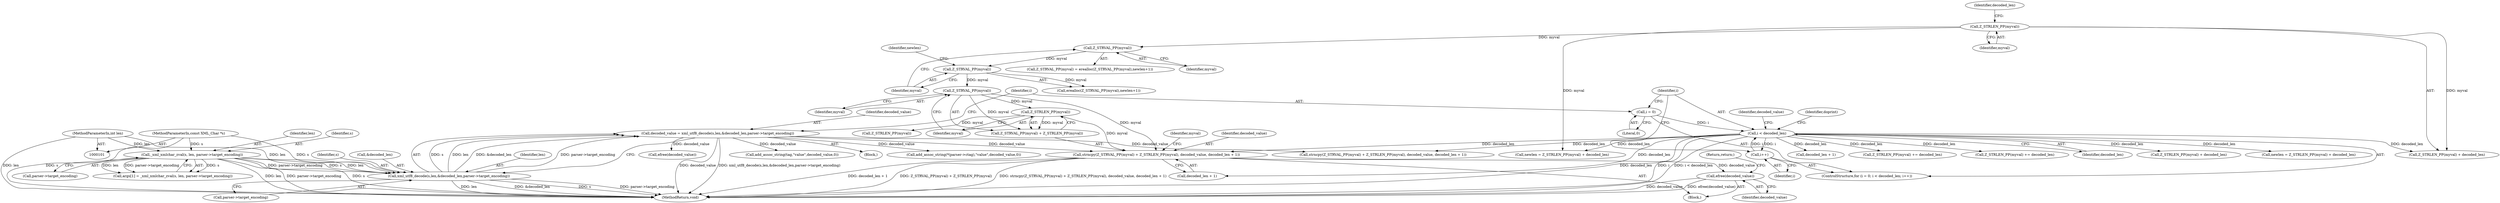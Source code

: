 digraph "0_php_dccda88f27a084bcbbb30198ace12b4e7ae961cc_4@API" {
"1000364" [label="(Call,strncpy(Z_STRVAL_PP(myval) + Z_STRLEN_PP(myval), decoded_value, decoded_len + 1))"];
"1000366" [label="(Call,Z_STRVAL_PP(myval))"];
"1000359" [label="(Call,Z_STRVAL_PP(myval))"];
"1000356" [label="(Call,Z_STRVAL_PP(myval))"];
"1000352" [label="(Call,Z_STRLEN_PP(myval))"];
"1000368" [label="(Call,Z_STRLEN_PP(myval))"];
"1000169" [label="(Call,decoded_value = xml_utf8_decode(s,len,&decoded_len,parser->target_encoding))"];
"1000171" [label="(Call,xml_utf8_decode(s,len,&decoded_len,parser->target_encoding))"];
"1000134" [label="(Call,_xml_xmlchar_zval(s, len, parser->target_encoding))"];
"1000103" [label="(MethodParameterIn,const XML_Char *s)"];
"1000104" [label="(MethodParameterIn,int len)"];
"1000183" [label="(Call,i < decoded_len)"];
"1000186" [label="(Call,i++)"];
"1000180" [label="(Call,i = 0)"];
"1000378" [label="(Call,efree(decoded_value))"];
"1000182" [label="(Literal,0)"];
"1000179" [label="(ControlStructure,for (i = 0; i < decoded_len; i++))"];
"1000370" [label="(Identifier,decoded_value)"];
"1000355" [label="(Call,Z_STRVAL_PP(myval) = erealloc(Z_STRVAL_PP(myval),newlen+1))"];
"1000374" [label="(Call,Z_STRLEN_PP(myval) += decoded_len)"];
"1000349" [label="(Call,newlen = Z_STRLEN_PP(myval) + decoded_len)"];
"1000362" [label="(Identifier,newlen)"];
"1000191" [label="(Identifier,decoded_value)"];
"1000186" [label="(Call,i++)"];
"1000367" [label="(Identifier,myval)"];
"1000424" [label="(Call,add_assoc_string(tag,\"value\",decoded_value,0))"];
"1000130" [label="(Call,args[1] = _xml_xmlchar_zval(s, len, parser->target_encoding))"];
"1000371" [label="(Call,decoded_len + 1)"];
"1000360" [label="(Identifier,myval)"];
"1000137" [label="(Call,parser->target_encoding)"];
"1000180" [label="(Call,i = 0)"];
"1000380" [label="(Return,return;)"];
"1000104" [label="(MethodParameterIn,int len)"];
"1000171" [label="(Call,xml_utf8_decode(s,len,&decoded_len,parser->target_encoding))"];
"1000181" [label="(Identifier,i)"];
"1000369" [label="(Identifier,myval)"];
"1000359" [label="(Call,Z_STRVAL_PP(myval))"];
"1000353" [label="(Identifier,myval)"];
"1000161" [label="(Block,)"];
"1000271" [label="(Call,add_assoc_string(*(parser->ctag),\"value\",decoded_value,0))"];
"1000465" [label="(MethodReturn,void)"];
"1000136" [label="(Identifier,len)"];
"1000135" [label="(Identifier,s)"];
"1000169" [label="(Call,decoded_value = xml_utf8_decode(s,len,&decoded_len,parser->target_encoding))"];
"1000354" [label="(Identifier,decoded_len)"];
"1000184" [label="(Identifier,i)"];
"1000376" [label="(Identifier,myval)"];
"1000183" [label="(Call,i < decoded_len)"];
"1000375" [label="(Call,Z_STRLEN_PP(myval))"];
"1000240" [label="(Call,Z_STRLEN_PP(myval) + decoded_len)"];
"1000187" [label="(Identifier,i)"];
"1000103" [label="(MethodParameterIn,const XML_Char *s)"];
"1000347" [label="(Block,)"];
"1000253" [label="(Call,strncpy(Z_STRVAL_PP(myval) + Z_STRLEN_PP(myval), decoded_value, decoded_len + 1))"];
"1000238" [label="(Call,newlen = Z_STRLEN_PP(myval) + decoded_len)"];
"1000365" [label="(Call,Z_STRVAL_PP(myval) + Z_STRLEN_PP(myval))"];
"1000358" [label="(Call,erealloc(Z_STRVAL_PP(myval),newlen+1))"];
"1000368" [label="(Call,Z_STRLEN_PP(myval))"];
"1000463" [label="(Call,efree(decoded_value))"];
"1000176" [label="(Call,parser->target_encoding)"];
"1000170" [label="(Identifier,decoded_value)"];
"1000174" [label="(Call,&decoded_len)"];
"1000134" [label="(Call,_xml_xmlchar_zval(s, len, parser->target_encoding))"];
"1000357" [label="(Identifier,myval)"];
"1000173" [label="(Identifier,len)"];
"1000260" [label="(Call,decoded_len + 1)"];
"1000209" [label="(Identifier,doprint)"];
"1000356" [label="(Call,Z_STRVAL_PP(myval))"];
"1000263" [label="(Call,Z_STRLEN_PP(myval) += decoded_len)"];
"1000172" [label="(Identifier,s)"];
"1000185" [label="(Identifier,decoded_len)"];
"1000379" [label="(Identifier,decoded_value)"];
"1000352" [label="(Call,Z_STRLEN_PP(myval))"];
"1000378" [label="(Call,efree(decoded_value))"];
"1000351" [label="(Call,Z_STRLEN_PP(myval) + decoded_len)"];
"1000366" [label="(Call,Z_STRVAL_PP(myval))"];
"1000364" [label="(Call,strncpy(Z_STRVAL_PP(myval) + Z_STRLEN_PP(myval), decoded_value, decoded_len + 1))"];
"1000364" -> "1000347"  [label="AST: "];
"1000364" -> "1000371"  [label="CFG: "];
"1000365" -> "1000364"  [label="AST: "];
"1000370" -> "1000364"  [label="AST: "];
"1000371" -> "1000364"  [label="AST: "];
"1000376" -> "1000364"  [label="CFG: "];
"1000364" -> "1000465"  [label="DDG: Z_STRVAL_PP(myval) + Z_STRLEN_PP(myval)"];
"1000364" -> "1000465"  [label="DDG: strncpy(Z_STRVAL_PP(myval) + Z_STRLEN_PP(myval), decoded_value, decoded_len + 1)"];
"1000364" -> "1000465"  [label="DDG: decoded_len + 1"];
"1000366" -> "1000364"  [label="DDG: myval"];
"1000368" -> "1000364"  [label="DDG: myval"];
"1000169" -> "1000364"  [label="DDG: decoded_value"];
"1000183" -> "1000364"  [label="DDG: decoded_len"];
"1000364" -> "1000378"  [label="DDG: decoded_value"];
"1000366" -> "1000365"  [label="AST: "];
"1000366" -> "1000367"  [label="CFG: "];
"1000367" -> "1000366"  [label="AST: "];
"1000369" -> "1000366"  [label="CFG: "];
"1000366" -> "1000365"  [label="DDG: myval"];
"1000359" -> "1000366"  [label="DDG: myval"];
"1000366" -> "1000368"  [label="DDG: myval"];
"1000359" -> "1000358"  [label="AST: "];
"1000359" -> "1000360"  [label="CFG: "];
"1000360" -> "1000359"  [label="AST: "];
"1000362" -> "1000359"  [label="CFG: "];
"1000359" -> "1000358"  [label="DDG: myval"];
"1000356" -> "1000359"  [label="DDG: myval"];
"1000356" -> "1000355"  [label="AST: "];
"1000356" -> "1000357"  [label="CFG: "];
"1000357" -> "1000356"  [label="AST: "];
"1000360" -> "1000356"  [label="CFG: "];
"1000352" -> "1000356"  [label="DDG: myval"];
"1000352" -> "1000351"  [label="AST: "];
"1000352" -> "1000353"  [label="CFG: "];
"1000353" -> "1000352"  [label="AST: "];
"1000354" -> "1000352"  [label="CFG: "];
"1000352" -> "1000349"  [label="DDG: myval"];
"1000352" -> "1000351"  [label="DDG: myval"];
"1000368" -> "1000365"  [label="AST: "];
"1000368" -> "1000369"  [label="CFG: "];
"1000369" -> "1000368"  [label="AST: "];
"1000365" -> "1000368"  [label="CFG: "];
"1000368" -> "1000365"  [label="DDG: myval"];
"1000368" -> "1000375"  [label="DDG: myval"];
"1000169" -> "1000161"  [label="AST: "];
"1000169" -> "1000171"  [label="CFG: "];
"1000170" -> "1000169"  [label="AST: "];
"1000171" -> "1000169"  [label="AST: "];
"1000181" -> "1000169"  [label="CFG: "];
"1000169" -> "1000465"  [label="DDG: xml_utf8_decode(s,len,&decoded_len,parser->target_encoding)"];
"1000169" -> "1000465"  [label="DDG: decoded_value"];
"1000171" -> "1000169"  [label="DDG: s"];
"1000171" -> "1000169"  [label="DDG: len"];
"1000171" -> "1000169"  [label="DDG: &decoded_len"];
"1000171" -> "1000169"  [label="DDG: parser->target_encoding"];
"1000169" -> "1000253"  [label="DDG: decoded_value"];
"1000169" -> "1000271"  [label="DDG: decoded_value"];
"1000169" -> "1000424"  [label="DDG: decoded_value"];
"1000169" -> "1000463"  [label="DDG: decoded_value"];
"1000171" -> "1000176"  [label="CFG: "];
"1000172" -> "1000171"  [label="AST: "];
"1000173" -> "1000171"  [label="AST: "];
"1000174" -> "1000171"  [label="AST: "];
"1000176" -> "1000171"  [label="AST: "];
"1000171" -> "1000465"  [label="DDG: s"];
"1000171" -> "1000465"  [label="DDG: parser->target_encoding"];
"1000171" -> "1000465"  [label="DDG: len"];
"1000171" -> "1000465"  [label="DDG: &decoded_len"];
"1000134" -> "1000171"  [label="DDG: s"];
"1000134" -> "1000171"  [label="DDG: len"];
"1000134" -> "1000171"  [label="DDG: parser->target_encoding"];
"1000103" -> "1000171"  [label="DDG: s"];
"1000104" -> "1000171"  [label="DDG: len"];
"1000134" -> "1000130"  [label="AST: "];
"1000134" -> "1000137"  [label="CFG: "];
"1000135" -> "1000134"  [label="AST: "];
"1000136" -> "1000134"  [label="AST: "];
"1000137" -> "1000134"  [label="AST: "];
"1000130" -> "1000134"  [label="CFG: "];
"1000134" -> "1000465"  [label="DDG: s"];
"1000134" -> "1000465"  [label="DDG: len"];
"1000134" -> "1000465"  [label="DDG: parser->target_encoding"];
"1000134" -> "1000130"  [label="DDG: s"];
"1000134" -> "1000130"  [label="DDG: len"];
"1000134" -> "1000130"  [label="DDG: parser->target_encoding"];
"1000103" -> "1000134"  [label="DDG: s"];
"1000104" -> "1000134"  [label="DDG: len"];
"1000103" -> "1000101"  [label="AST: "];
"1000103" -> "1000465"  [label="DDG: s"];
"1000104" -> "1000101"  [label="AST: "];
"1000104" -> "1000465"  [label="DDG: len"];
"1000183" -> "1000179"  [label="AST: "];
"1000183" -> "1000185"  [label="CFG: "];
"1000184" -> "1000183"  [label="AST: "];
"1000185" -> "1000183"  [label="AST: "];
"1000191" -> "1000183"  [label="CFG: "];
"1000209" -> "1000183"  [label="CFG: "];
"1000183" -> "1000465"  [label="DDG: decoded_len"];
"1000183" -> "1000465"  [label="DDG: i"];
"1000183" -> "1000465"  [label="DDG: i < decoded_len"];
"1000186" -> "1000183"  [label="DDG: i"];
"1000180" -> "1000183"  [label="DDG: i"];
"1000183" -> "1000186"  [label="DDG: i"];
"1000183" -> "1000238"  [label="DDG: decoded_len"];
"1000183" -> "1000240"  [label="DDG: decoded_len"];
"1000183" -> "1000253"  [label="DDG: decoded_len"];
"1000183" -> "1000260"  [label="DDG: decoded_len"];
"1000183" -> "1000263"  [label="DDG: decoded_len"];
"1000183" -> "1000349"  [label="DDG: decoded_len"];
"1000183" -> "1000351"  [label="DDG: decoded_len"];
"1000183" -> "1000371"  [label="DDG: decoded_len"];
"1000183" -> "1000374"  [label="DDG: decoded_len"];
"1000186" -> "1000179"  [label="AST: "];
"1000186" -> "1000187"  [label="CFG: "];
"1000187" -> "1000186"  [label="AST: "];
"1000184" -> "1000186"  [label="CFG: "];
"1000180" -> "1000179"  [label="AST: "];
"1000180" -> "1000182"  [label="CFG: "];
"1000181" -> "1000180"  [label="AST: "];
"1000182" -> "1000180"  [label="AST: "];
"1000184" -> "1000180"  [label="CFG: "];
"1000378" -> "1000347"  [label="AST: "];
"1000378" -> "1000379"  [label="CFG: "];
"1000379" -> "1000378"  [label="AST: "];
"1000380" -> "1000378"  [label="CFG: "];
"1000378" -> "1000465"  [label="DDG: decoded_value"];
"1000378" -> "1000465"  [label="DDG: efree(decoded_value)"];
}
